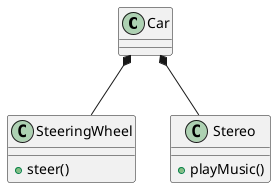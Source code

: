 @startuml CarComposition
class Car {
}

class SteeringWheel {
    +steer()
}

class Stereo {
    +playMusic()
}

Car *-- SteeringWheel
Car *-- Stereo
@enduml
